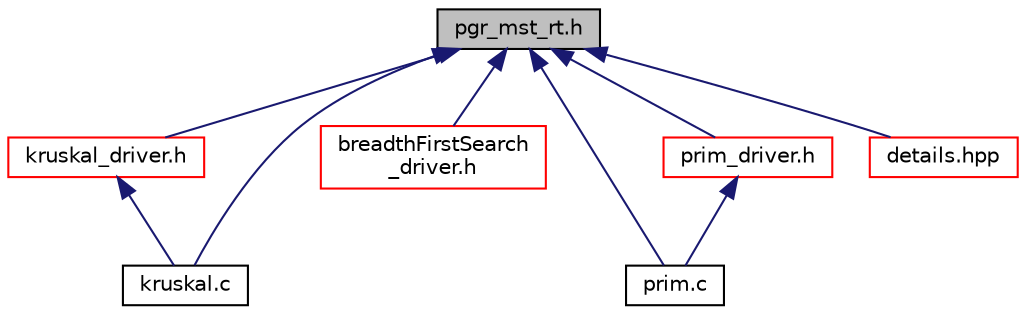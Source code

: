 digraph "pgr_mst_rt.h"
{
 // LATEX_PDF_SIZE
  edge [fontname="Helvetica",fontsize="10",labelfontname="Helvetica",labelfontsize="10"];
  node [fontname="Helvetica",fontsize="10",shape=record];
  Node1 [label="pgr_mst_rt.h",height=0.2,width=0.4,color="black", fillcolor="grey75", style="filled", fontcolor="black",tooltip=" "];
  Node1 -> Node2 [dir="back",color="midnightblue",fontsize="10",style="solid",fontname="Helvetica"];
  Node2 [label="kruskal.c",height=0.2,width=0.4,color="black", fillcolor="white", style="filled",URL="$kruskal_8c.html",tooltip=" "];
  Node1 -> Node3 [dir="back",color="midnightblue",fontsize="10",style="solid",fontname="Helvetica"];
  Node3 [label="prim.c",height=0.2,width=0.4,color="black", fillcolor="white", style="filled",URL="$prim_8c.html",tooltip=" "];
  Node1 -> Node4 [dir="back",color="midnightblue",fontsize="10",style="solid",fontname="Helvetica"];
  Node4 [label="breadthFirstSearch\l_driver.h",height=0.2,width=0.4,color="red", fillcolor="white", style="filled",URL="$breadthFirstSearch__driver_8h.html",tooltip=" "];
  Node1 -> Node7 [dir="back",color="midnightblue",fontsize="10",style="solid",fontname="Helvetica"];
  Node7 [label="kruskal_driver.h",height=0.2,width=0.4,color="red", fillcolor="white", style="filled",URL="$kruskal__driver_8h.html",tooltip=" "];
  Node7 -> Node2 [dir="back",color="midnightblue",fontsize="10",style="solid",fontname="Helvetica"];
  Node1 -> Node9 [dir="back",color="midnightblue",fontsize="10",style="solid",fontname="Helvetica"];
  Node9 [label="prim_driver.h",height=0.2,width=0.4,color="red", fillcolor="white", style="filled",URL="$prim__driver_8h.html",tooltip=" "];
  Node9 -> Node3 [dir="back",color="midnightblue",fontsize="10",style="solid",fontname="Helvetica"];
  Node1 -> Node11 [dir="back",color="midnightblue",fontsize="10",style="solid",fontname="Helvetica"];
  Node11 [label="details.hpp",height=0.2,width=0.4,color="red", fillcolor="white", style="filled",URL="$details_8hpp.html",tooltip=" "];
}

